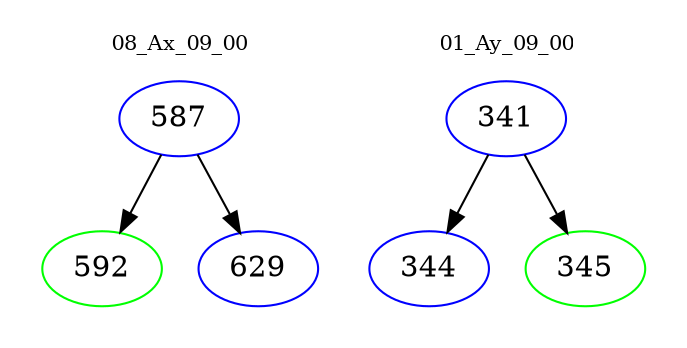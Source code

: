 digraph{
subgraph cluster_0 {
color = white
label = "08_Ax_09_00";
fontsize=10;
T0_587 [label="587", color="blue"]
T0_587 -> T0_592 [color="black"]
T0_592 [label="592", color="green"]
T0_587 -> T0_629 [color="black"]
T0_629 [label="629", color="blue"]
}
subgraph cluster_1 {
color = white
label = "01_Ay_09_00";
fontsize=10;
T1_341 [label="341", color="blue"]
T1_341 -> T1_344 [color="black"]
T1_344 [label="344", color="blue"]
T1_341 -> T1_345 [color="black"]
T1_345 [label="345", color="green"]
}
}
